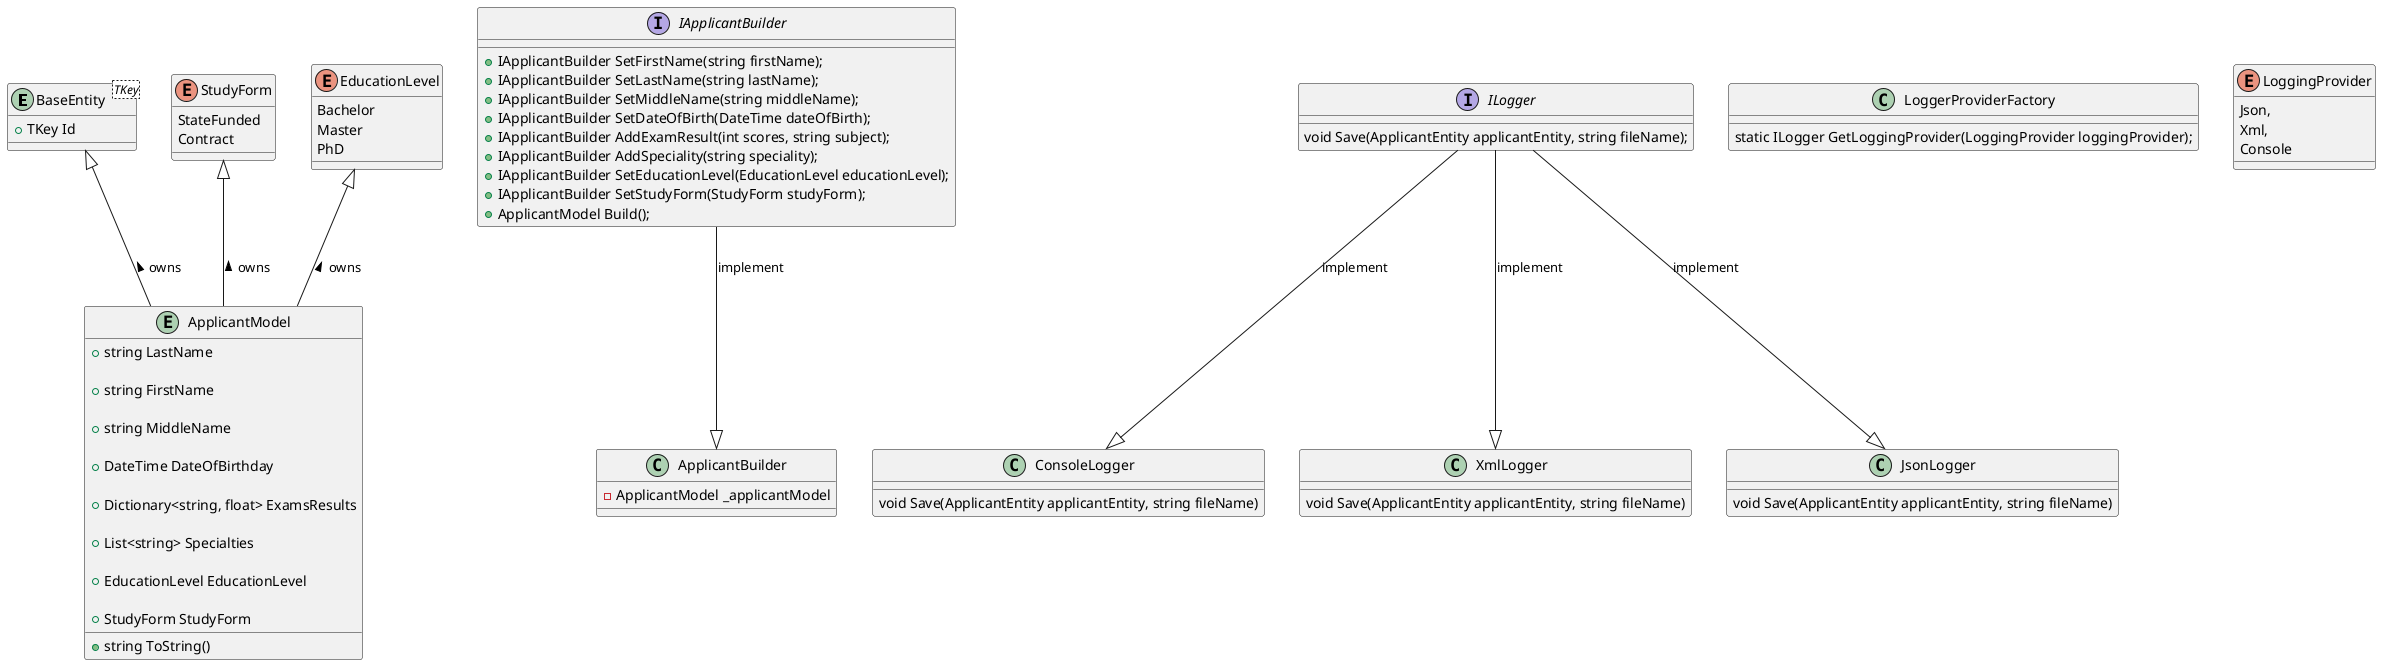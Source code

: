 ﻿@startuml
'https://plantuml.com/class-diagram

entity BaseEntity<TKey>
{
+ TKey Id
}
entity ApplicantModel
{
 + string LastName 

 + string FirstName 

 + string MiddleName 

 + DateTime DateOfBirthday 

 + Dictionary<string, float> ExamsResults

 + List<string> Specialties

 + EducationLevel EducationLevel 

 + StudyForm StudyForm 
 
 + string ToString()
}

BaseEntity <|-- ApplicantModel : < owns
StudyForm <|-- ApplicantModel : < owns
EducationLevel <|-- ApplicantModel : < owns

enum StudyForm {
StateFunded
Contract
}

enum EducationLevel
{
Bachelor
Master
PhD
}

class ApplicantBuilder
{
- ApplicantModel _applicantModel
}

IApplicantBuilder --|> ApplicantBuilder : implement

interface IApplicantBuilder
{
+ IApplicantBuilder SetFirstName(string firstName);
+ IApplicantBuilder SetLastName(string lastName);
+ IApplicantBuilder SetMiddleName(string middleName);
+ IApplicantBuilder SetDateOfBirth(DateTime dateOfBirth);
+ IApplicantBuilder AddExamResult(int scores, string subject);
+ IApplicantBuilder AddSpeciality(string speciality);
+ IApplicantBuilder SetEducationLevel(EducationLevel educationLevel);
+ IApplicantBuilder SetStudyForm(StudyForm studyForm);
+ ApplicantModel Build();
}

interface ILogger
{
    void Save(ApplicantEntity applicantEntity, string fileName);
}

class ConsoleLogger 
{
    void Save(ApplicantEntity applicantEntity, string fileName)
}

class XmlLogger 
{
    void Save(ApplicantEntity applicantEntity, string fileName)
}

class JsonLogger 
{
    void Save(ApplicantEntity applicantEntity, string fileName)
}

ILogger --|> ConsoleLogger : implement
ILogger --|> JsonLogger : implement
ILogger --|> XmlLogger : implement

class LoggerProviderFactory
{
    static ILogger GetLoggingProvider(LoggingProvider loggingProvider);
}

enum LoggingProvider
{
    Json,
    Xml,
    Console
}
@enduml